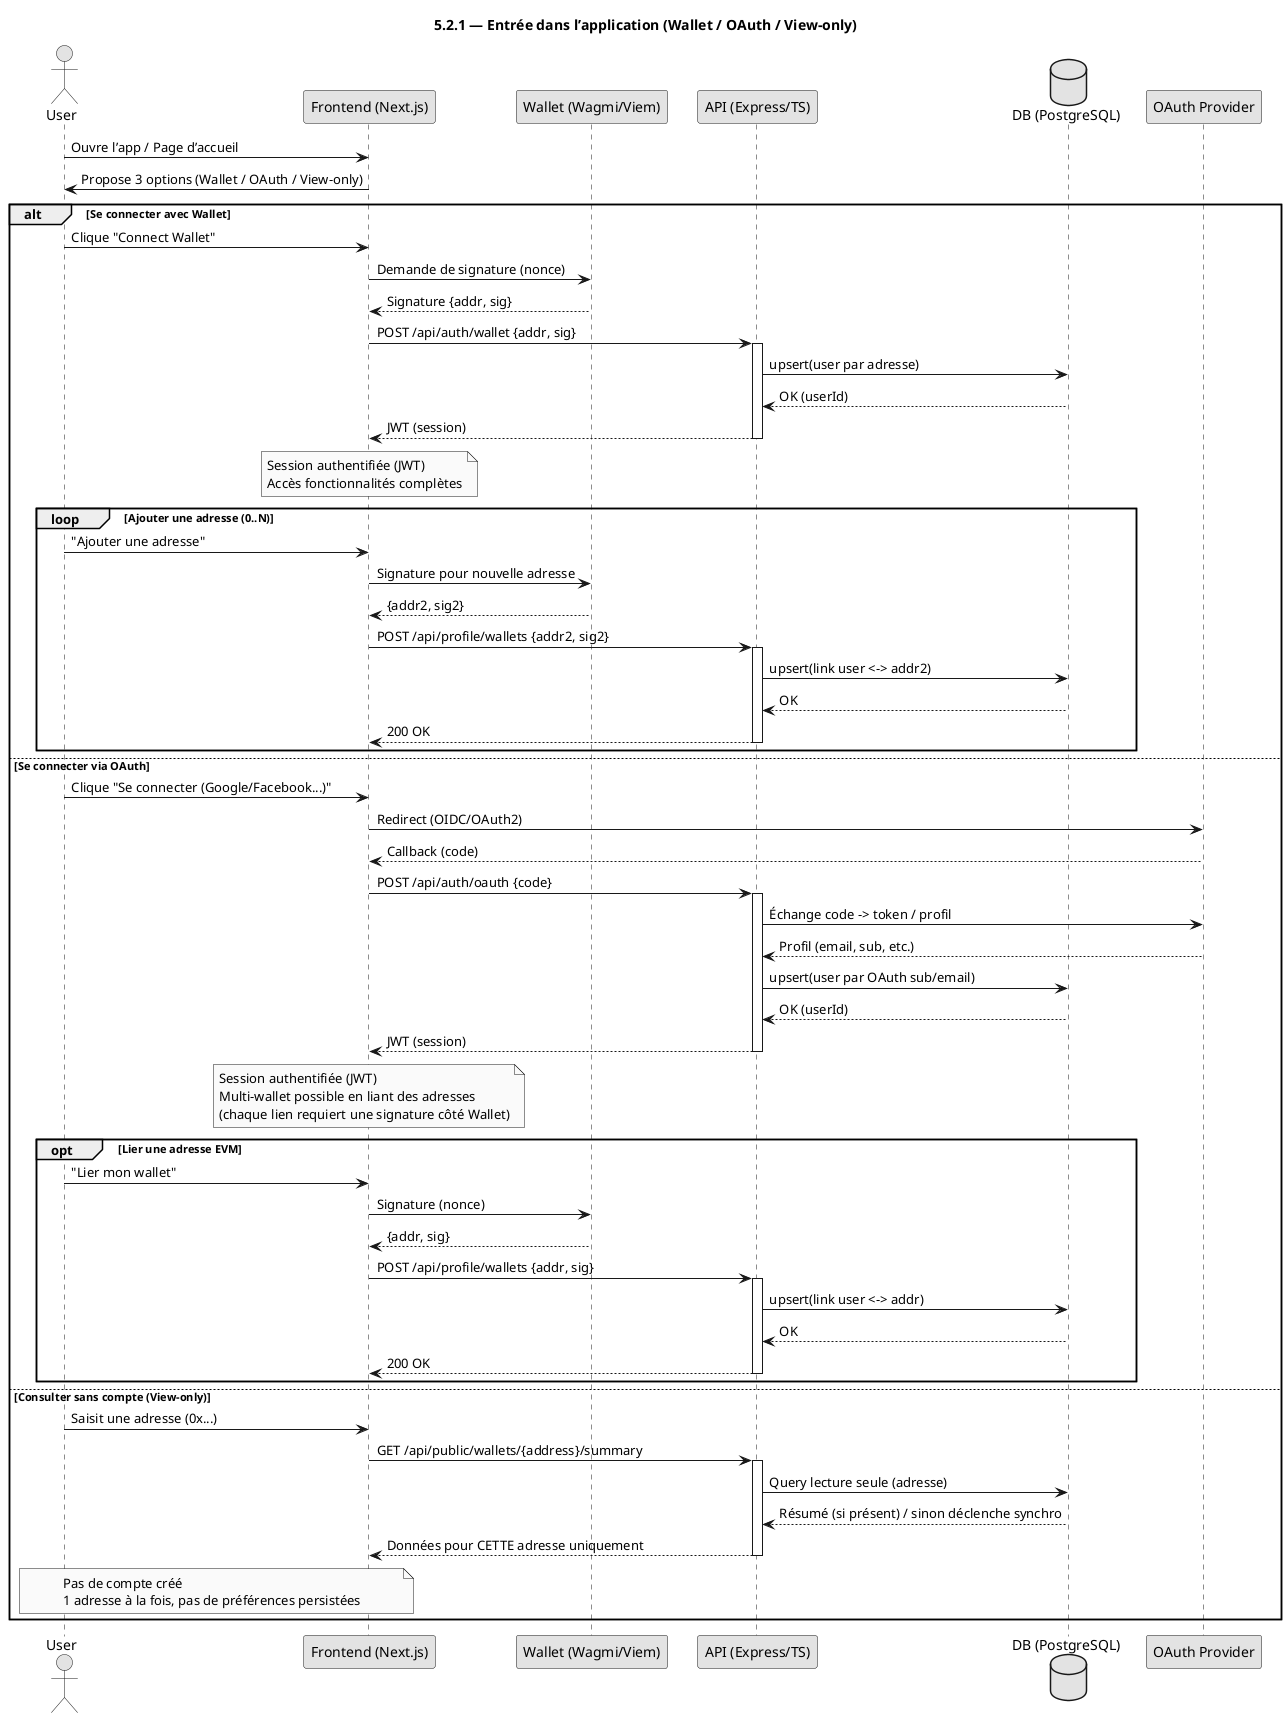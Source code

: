 @startuml
skinparam theme plain
skinparam monochrome true
skinparam shadowing false
skinparam ArrowThickness 1
skinparam ParticipantPadding 10
title 5.2.1 — Entrée dans l’application (Wallet / OAuth / View-only)

actor User
participant "Frontend (Next.js)" as Front
participant "Wallet (Wagmi/Viem)" as Wallet
participant "API (Express/TS)" as API
database "DB (PostgreSQL)" as DB
participant "OAuth Provider" as OAuth

User -> Front: Ouvre l’app / Page d’accueil
Front -> User: Propose 3 options (Wallet / OAuth / View-only)

alt Se connecter avec Wallet
  User -> Front: Clique "Connect Wallet"
  Front -> Wallet: Demande de signature (nonce)
  Wallet --> Front: Signature {addr, sig}
  Front -> API: POST /api/auth/wallet {addr, sig}
  activate API
  API -> DB: upsert(user par adresse)
  DB --> API: OK (userId)
  API --> Front: JWT (session)
  deactivate API
  note over Front
    Session authentifiée (JWT)
    Accès fonctionnalités complètes
  end note

  loop Ajouter une adresse (0..N)
    User -> Front: "Ajouter une adresse"
    Front -> Wallet: Signature pour nouvelle adresse
    Wallet --> Front: {addr2, sig2}
    Front -> API: POST /api/profile/wallets {addr2, sig2}
    activate API
    API -> DB: upsert(link user <-> addr2)
    DB --> API: OK
    API --> Front: 200 OK
    deactivate API
  end

else Se connecter via OAuth
  User -> Front: Clique "Se connecter (Google/Facebook...)"
  Front -> OAuth: Redirect (OIDC/OAuth2)
  OAuth --> Front: Callback (code)
  Front -> API: POST /api/auth/oauth {code}
  activate API
  API -> OAuth: Échange code -> token / profil
  OAuth --> API: Profil (email, sub, etc.)
  API -> DB: upsert(user par OAuth sub/email)
  DB --> API: OK (userId)
  API --> Front: JWT (session)
  deactivate API
  note over Front
    Session authentifiée (JWT)
    Multi-wallet possible en liant des adresses
    (chaque lien requiert une signature côté Wallet)
  end note

  opt Lier une adresse EVM
    User -> Front: "Lier mon wallet"
    Front -> Wallet: Signature (nonce)
    Wallet --> Front: {addr, sig}
    Front -> API: POST /api/profile/wallets {addr, sig}
    activate API
    API -> DB: upsert(link user <-> addr)
    DB --> API: OK
    API --> Front: 200 OK
    deactivate API
  end

else Consulter sans compte (View-only)
  User -> Front: Saisit une adresse (0x...)
  Front -> API: GET /api/public/wallets/{address}/summary
  activate API
  API -> DB: Query lecture seule (adresse)
  DB --> API: Résumé (si présent) / sinon déclenche synchro
  API --> Front: Données pour CETTE adresse uniquement
  deactivate API
  note over User,Front
    Pas de compte créé
    1 adresse à la fois, pas de préférences persistées
  end note
end
@enduml
